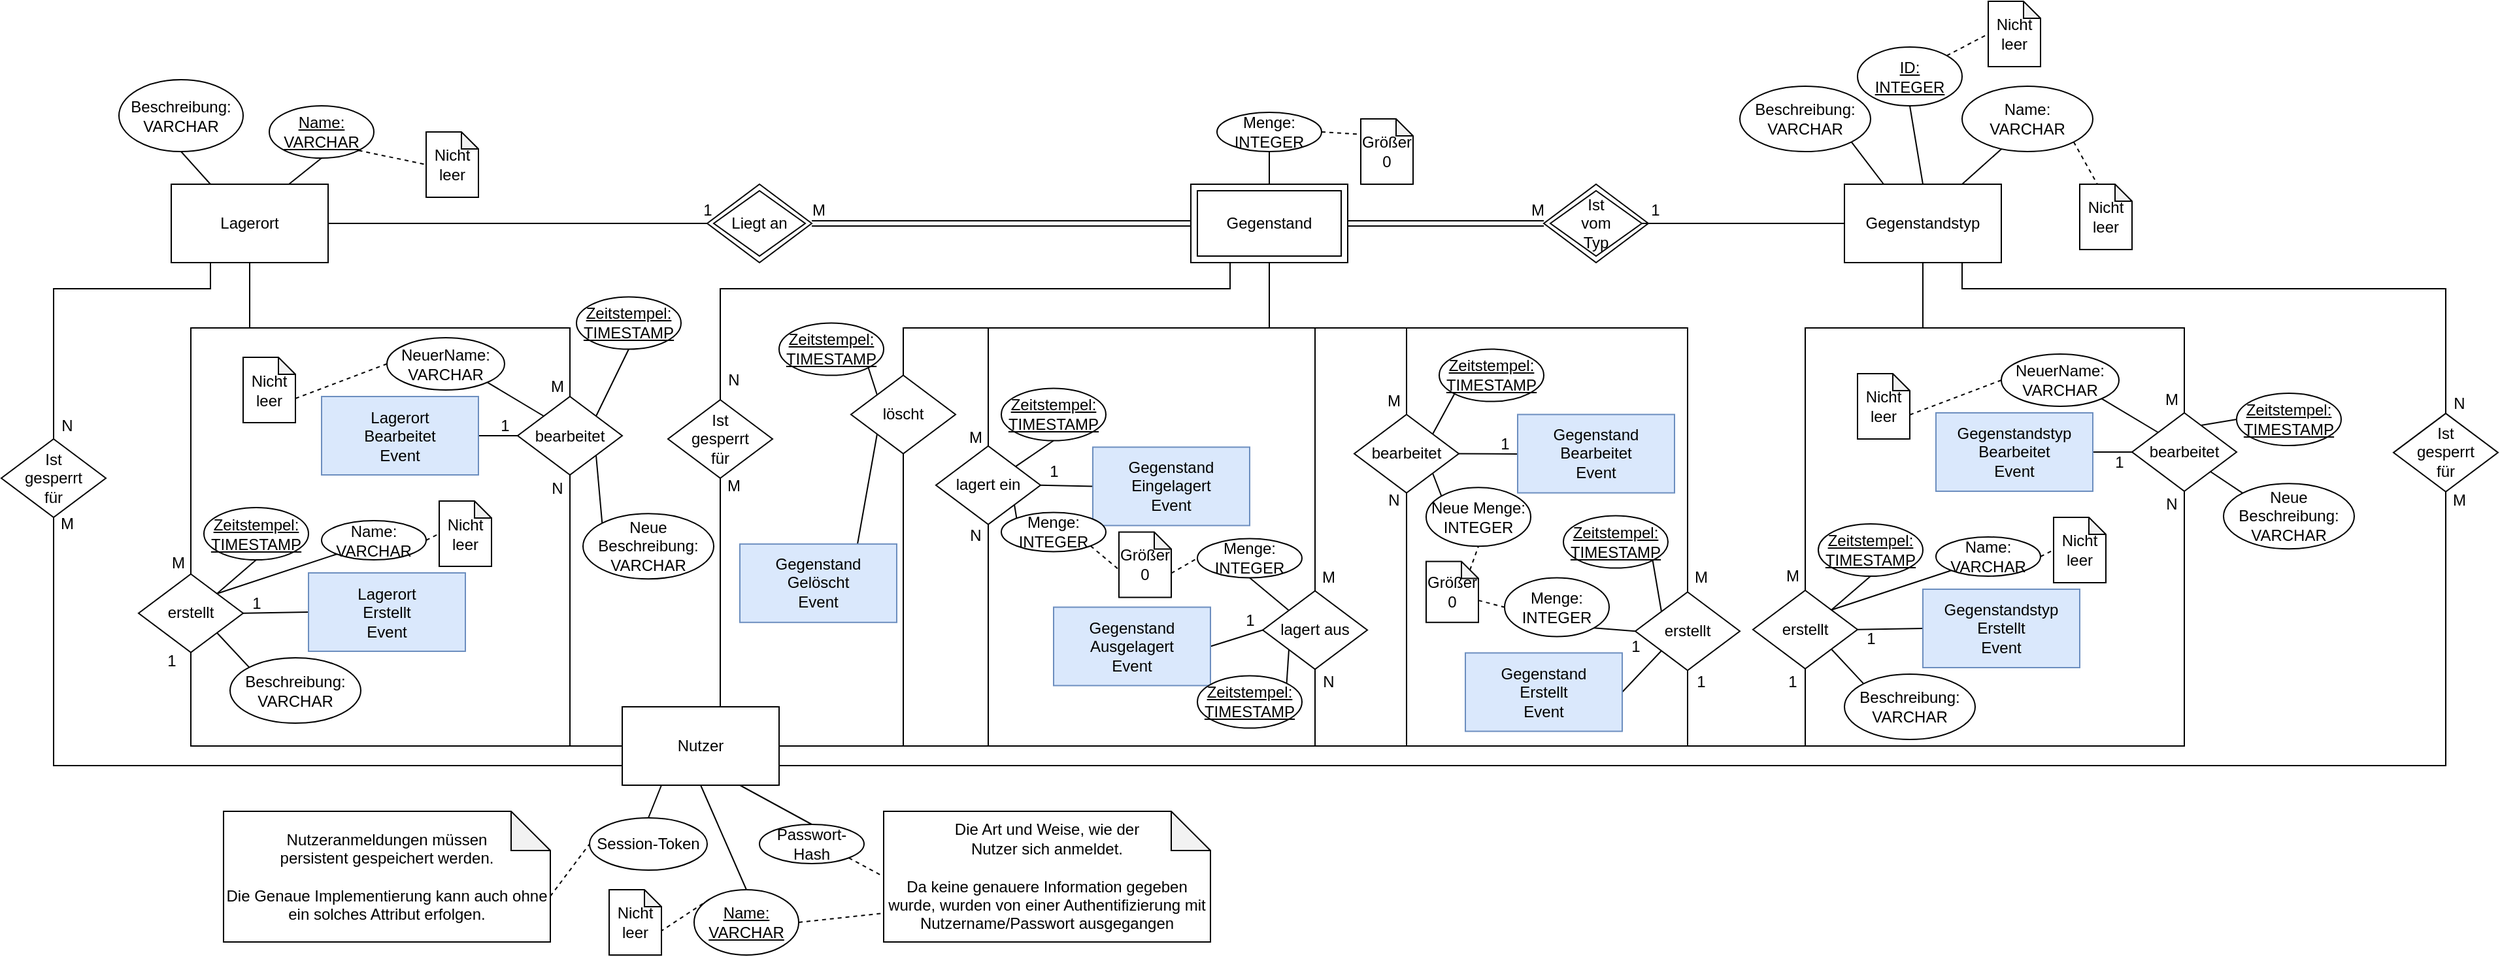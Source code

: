 <mxfile version="13.2.3" type="device"><diagram id="OH7q1LTvzeFVbAROScOt" name="Page-1"><mxGraphModel dx="2414" dy="1876" grid="1" gridSize="10" guides="1" tooltips="1" connect="1" arrows="1" fold="1" page="1" pageScale="1" pageWidth="850" pageHeight="1100" math="0" shadow="0"><root><mxCell id="0"/><mxCell id="1" parent="0"/><mxCell id="dZ3FTlVb-B5dEEWB9gtg-230" style="edgeStyle=orthogonalEdgeStyle;rounded=0;orthogonalLoop=1;jettySize=auto;html=1;exitX=0.958;exitY=0.167;exitDx=0;exitDy=0;entryX=0.5;entryY=1;entryDx=0;entryDy=0;endArrow=none;endFill=0;exitPerimeter=0;" edge="1" parent="1" source="dZ3FTlVb-B5dEEWB9gtg-1" target="dZ3FTlVb-B5dEEWB9gtg-14"><mxGeometry relative="1" as="geometry"><Array as="points"><mxPoint x="540" y="50"/><mxPoint x="540" y="-128"/></Array></mxGeometry></mxCell><mxCell id="dZ3FTlVb-B5dEEWB9gtg-231" style="edgeStyle=orthogonalEdgeStyle;rounded=0;orthogonalLoop=1;jettySize=auto;html=1;exitX=1;exitY=0.5;exitDx=0;exitDy=0;entryX=0.5;entryY=1;entryDx=0;entryDy=0;endArrow=none;endFill=0;" edge="1" parent="1" source="dZ3FTlVb-B5dEEWB9gtg-1" target="dZ3FTlVb-B5dEEWB9gtg-29"><mxGeometry relative="1" as="geometry"/></mxCell><mxCell id="dZ3FTlVb-B5dEEWB9gtg-232" style="edgeStyle=orthogonalEdgeStyle;rounded=0;orthogonalLoop=1;jettySize=auto;html=1;exitX=1;exitY=0.5;exitDx=0;exitDy=0;entryX=0.5;entryY=1;entryDx=0;entryDy=0;endArrow=none;endFill=0;" edge="1" parent="1" source="dZ3FTlVb-B5dEEWB9gtg-1" target="dZ3FTlVb-B5dEEWB9gtg-35"><mxGeometry relative="1" as="geometry"/></mxCell><mxCell id="dZ3FTlVb-B5dEEWB9gtg-233" style="edgeStyle=orthogonalEdgeStyle;rounded=0;orthogonalLoop=1;jettySize=auto;html=1;exitX=1;exitY=0.5;exitDx=0;exitDy=0;entryX=0.5;entryY=1;entryDx=0;entryDy=0;endArrow=none;endFill=0;" edge="1" parent="1" source="dZ3FTlVb-B5dEEWB9gtg-1" target="dZ3FTlVb-B5dEEWB9gtg-41"><mxGeometry relative="1" as="geometry"/></mxCell><mxCell id="dZ3FTlVb-B5dEEWB9gtg-234" style="edgeStyle=orthogonalEdgeStyle;rounded=0;orthogonalLoop=1;jettySize=auto;html=1;exitX=1;exitY=0.5;exitDx=0;exitDy=0;entryX=0.5;entryY=1;entryDx=0;entryDy=0;endArrow=none;endFill=0;" edge="1" parent="1" source="dZ3FTlVb-B5dEEWB9gtg-1" target="dZ3FTlVb-B5dEEWB9gtg-47"><mxGeometry relative="1" as="geometry"/></mxCell><mxCell id="dZ3FTlVb-B5dEEWB9gtg-243" style="edgeStyle=orthogonalEdgeStyle;rounded=0;orthogonalLoop=1;jettySize=auto;html=1;exitX=1;exitY=0.5;exitDx=0;exitDy=0;entryX=0.5;entryY=1;entryDx=0;entryDy=0;endArrow=none;endFill=0;" edge="1" parent="1" source="dZ3FTlVb-B5dEEWB9gtg-1" target="dZ3FTlVb-B5dEEWB9gtg-188"><mxGeometry relative="1" as="geometry"/></mxCell><mxCell id="dZ3FTlVb-B5dEEWB9gtg-246" style="edgeStyle=orthogonalEdgeStyle;rounded=0;orthogonalLoop=1;jettySize=auto;html=1;exitX=1;exitY=0.5;exitDx=0;exitDy=0;endArrow=none;endFill=0;" edge="1" parent="1" source="dZ3FTlVb-B5dEEWB9gtg-1" target="dZ3FTlVb-B5dEEWB9gtg-191"><mxGeometry relative="1" as="geometry"/></mxCell><mxCell id="dZ3FTlVb-B5dEEWB9gtg-289" style="edgeStyle=elbowEdgeStyle;rounded=0;orthogonalLoop=1;jettySize=auto;elbow=vertical;html=1;exitX=0;exitY=0.5;exitDx=0;exitDy=0;endArrow=none;endFill=0;entryX=0.5;entryY=1;entryDx=0;entryDy=0;" edge="1" parent="1" source="dZ3FTlVb-B5dEEWB9gtg-1" target="dZ3FTlVb-B5dEEWB9gtg-270"><mxGeometry relative="1" as="geometry"><mxPoint x="140" y="-10" as="targetPoint"/><Array as="points"><mxPoint x="270" y="70"/></Array></mxGeometry></mxCell><mxCell id="dZ3FTlVb-B5dEEWB9gtg-296" style="edgeStyle=elbowEdgeStyle;rounded=0;orthogonalLoop=1;jettySize=auto;elbow=vertical;html=1;exitX=0;exitY=0.75;exitDx=0;exitDy=0;entryX=0.5;entryY=1;entryDx=0;entryDy=0;endArrow=none;endFill=0;" edge="1" parent="1" source="dZ3FTlVb-B5dEEWB9gtg-1" target="dZ3FTlVb-B5dEEWB9gtg-293"><mxGeometry relative="1" as="geometry"><Array as="points"><mxPoint x="240" y="85"/></Array></mxGeometry></mxCell><mxCell id="dZ3FTlVb-B5dEEWB9gtg-303" style="edgeStyle=none;rounded=0;orthogonalLoop=1;jettySize=auto;html=1;exitX=0.25;exitY=1;exitDx=0;exitDy=0;entryX=0.5;entryY=0;entryDx=0;entryDy=0;endArrow=none;endFill=0;" edge="1" parent="1" source="dZ3FTlVb-B5dEEWB9gtg-1" target="dZ3FTlVb-B5dEEWB9gtg-6"><mxGeometry relative="1" as="geometry"/></mxCell><mxCell id="dZ3FTlVb-B5dEEWB9gtg-305" style="edgeStyle=none;rounded=0;orthogonalLoop=1;jettySize=auto;html=1;exitX=0.75;exitY=1;exitDx=0;exitDy=0;entryX=0.5;entryY=0;entryDx=0;entryDy=0;endArrow=none;endFill=0;" edge="1" parent="1" source="dZ3FTlVb-B5dEEWB9gtg-1" target="dZ3FTlVb-B5dEEWB9gtg-90"><mxGeometry relative="1" as="geometry"/></mxCell><mxCell id="dZ3FTlVb-B5dEEWB9gtg-380" style="edgeStyle=orthogonalEdgeStyle;rounded=0;orthogonalLoop=1;jettySize=auto;html=1;exitX=1;exitY=0.5;exitDx=0;exitDy=0;entryX=0.5;entryY=1;entryDx=0;entryDy=0;endArrow=none;endFill=0;elbow=vertical;startArrow=none;startFill=0;" edge="1" parent="1" source="dZ3FTlVb-B5dEEWB9gtg-1" target="dZ3FTlVb-B5dEEWB9gtg-379"><mxGeometry relative="1" as="geometry"/></mxCell><mxCell id="dZ3FTlVb-B5dEEWB9gtg-1" value="Nutzer" style="rounded=0;whiteSpace=wrap;html=1;" vertex="1" parent="1"><mxGeometry x="465" y="40" width="120" height="60" as="geometry"/></mxCell><mxCell id="dZ3FTlVb-B5dEEWB9gtg-12" style="rounded=0;orthogonalLoop=1;jettySize=auto;html=1;exitX=0;exitY=0;exitDx=250;exitDy=65;exitPerimeter=0;entryX=0;entryY=0.5;entryDx=0;entryDy=0;dashed=1;endArrow=none;endFill=0;" edge="1" parent="1" source="dZ3FTlVb-B5dEEWB9gtg-4" target="dZ3FTlVb-B5dEEWB9gtg-6"><mxGeometry relative="1" as="geometry"/></mxCell><mxCell id="dZ3FTlVb-B5dEEWB9gtg-4" value="Nutzeranmeldungen müssen &lt;br&gt;persistent gespeichert werden.&lt;br&gt;&lt;br&gt;Die Genaue Implementierung kann auch ohne ein solches Attribut erfolgen." style="shape=note;whiteSpace=wrap;html=1;backgroundOutline=1;darkOpacity=0.05;" vertex="1" parent="1"><mxGeometry x="160" y="120" width="250" height="100" as="geometry"/></mxCell><mxCell id="dZ3FTlVb-B5dEEWB9gtg-5" value="Die Art und Weise, wie der &lt;br&gt;Nutzer sich anmeldet.&lt;br&gt;&lt;br&gt;Da keine genauere Information gegeben wurde, wurden von einer Authentifizierung mit Nutzername/Passwort ausgegangen" style="shape=note;whiteSpace=wrap;html=1;backgroundOutline=1;darkOpacity=0.05;" vertex="1" parent="1"><mxGeometry x="665" y="120" width="250" height="100" as="geometry"/></mxCell><mxCell id="dZ3FTlVb-B5dEEWB9gtg-6" value="Session-Token" style="ellipse;whiteSpace=wrap;html=1;" vertex="1" parent="1"><mxGeometry x="440" y="125" width="90" height="40" as="geometry"/></mxCell><mxCell id="dZ3FTlVb-B5dEEWB9gtg-220" style="edgeStyle=elbowEdgeStyle;rounded=0;orthogonalLoop=1;jettySize=auto;html=1;exitX=0.5;exitY=0;exitDx=0;exitDy=0;entryX=0.25;entryY=1;entryDx=0;entryDy=0;endArrow=none;endFill=0;elbow=vertical;" edge="1" parent="1" source="dZ3FTlVb-B5dEEWB9gtg-14" target="dZ3FTlVb-B5dEEWB9gtg-15"><mxGeometry relative="1" as="geometry"><Array as="points"><mxPoint x="770" y="-280"/></Array></mxGeometry></mxCell><mxCell id="dZ3FTlVb-B5dEEWB9gtg-14" value="Ist&lt;br&gt;gesperrt&lt;br&gt;für" style="rhombus;whiteSpace=wrap;html=1;" vertex="1" parent="1"><mxGeometry x="500.0" y="-195.0" width="80" height="60" as="geometry"/></mxCell><mxCell id="dZ3FTlVb-B5dEEWB9gtg-17" value="" style="group" vertex="1" connectable="0" parent="1"><mxGeometry x="900" y="-360" width="120" height="60" as="geometry"/></mxCell><mxCell id="dZ3FTlVb-B5dEEWB9gtg-15" value="" style="rounded=0;whiteSpace=wrap;html=1;" vertex="1" parent="dZ3FTlVb-B5dEEWB9gtg-17"><mxGeometry width="120" height="60" as="geometry"/></mxCell><mxCell id="dZ3FTlVb-B5dEEWB9gtg-16" value="Gegenstand" style="rounded=0;whiteSpace=wrap;html=1;" vertex="1" parent="dZ3FTlVb-B5dEEWB9gtg-17"><mxGeometry x="5" y="5" width="110" height="50" as="geometry"/></mxCell><mxCell id="dZ3FTlVb-B5dEEWB9gtg-79" style="edgeStyle=none;rounded=0;orthogonalLoop=1;jettySize=auto;html=1;exitX=1;exitY=1;exitDx=0;exitDy=0;entryX=0;entryY=0;entryDx=0;entryDy=0;endArrow=none;endFill=0;" edge="1" parent="1" source="dZ3FTlVb-B5dEEWB9gtg-29" target="dZ3FTlVb-B5dEEWB9gtg-78"><mxGeometry relative="1" as="geometry"/></mxCell><mxCell id="dZ3FTlVb-B5dEEWB9gtg-216" style="edgeStyle=none;rounded=0;orthogonalLoop=1;jettySize=auto;html=1;exitX=1;exitY=0.5;exitDx=0;exitDy=0;entryX=0;entryY=0.5;entryDx=0;entryDy=0;endArrow=none;endFill=0;" edge="1" parent="1" source="dZ3FTlVb-B5dEEWB9gtg-29" target="dZ3FTlVb-B5dEEWB9gtg-32"><mxGeometry relative="1" as="geometry"/></mxCell><mxCell id="dZ3FTlVb-B5dEEWB9gtg-221" style="edgeStyle=elbowEdgeStyle;rounded=0;orthogonalLoop=1;jettySize=auto;elbow=vertical;html=1;exitX=0.5;exitY=0;exitDx=0;exitDy=0;entryX=0.5;entryY=1;entryDx=0;entryDy=0;endArrow=none;endFill=0;" edge="1" parent="1" source="dZ3FTlVb-B5dEEWB9gtg-29" target="dZ3FTlVb-B5dEEWB9gtg-15"><mxGeometry relative="1" as="geometry"><Array as="points"><mxPoint x="850" y="-250"/></Array></mxGeometry></mxCell><mxCell id="dZ3FTlVb-B5dEEWB9gtg-29" value="lagert ein" style="rhombus;whiteSpace=wrap;html=1;" vertex="1" parent="1"><mxGeometry x="705.0" y="-159.61" width="80" height="60" as="geometry"/></mxCell><mxCell id="dZ3FTlVb-B5dEEWB9gtg-32" value="Gegenstand&lt;br&gt;Eingelagert&lt;br&gt;Event" style="rounded=0;whiteSpace=wrap;html=1;fillColor=#dae8fc;strokeColor=#6c8ebf;" vertex="1" parent="1"><mxGeometry x="825" y="-158.75" width="120" height="60" as="geometry"/></mxCell><mxCell id="dZ3FTlVb-B5dEEWB9gtg-33" value="1" style="text;html=1;align=center;verticalAlign=middle;resizable=0;points=[];autosize=1;" vertex="1" parent="1"><mxGeometry x="785" y="-149.61" width="20" height="20" as="geometry"/></mxCell><mxCell id="dZ3FTlVb-B5dEEWB9gtg-222" style="rounded=0;orthogonalLoop=1;jettySize=auto;elbow=vertical;html=1;exitX=0;exitY=0.5;exitDx=0;exitDy=0;entryX=1;entryY=0.5;entryDx=0;entryDy=0;endArrow=none;endFill=0;" edge="1" parent="1" source="dZ3FTlVb-B5dEEWB9gtg-35" target="dZ3FTlVb-B5dEEWB9gtg-38"><mxGeometry relative="1" as="geometry"/></mxCell><mxCell id="dZ3FTlVb-B5dEEWB9gtg-224" style="edgeStyle=elbowEdgeStyle;rounded=0;orthogonalLoop=1;jettySize=auto;html=1;exitX=0.5;exitY=0;exitDx=0;exitDy=0;entryX=0.5;entryY=1;entryDx=0;entryDy=0;endArrow=none;endFill=0;elbow=vertical;" edge="1" parent="1" source="dZ3FTlVb-B5dEEWB9gtg-35" target="dZ3FTlVb-B5dEEWB9gtg-15"><mxGeometry relative="1" as="geometry"><Array as="points"><mxPoint x="970" y="-250"/></Array></mxGeometry></mxCell><mxCell id="dZ3FTlVb-B5dEEWB9gtg-35" value="lagert aus" style="rhombus;whiteSpace=wrap;html=1;" vertex="1" parent="1"><mxGeometry x="955.0" y="-48.75" width="80" height="60" as="geometry"/></mxCell><mxCell id="dZ3FTlVb-B5dEEWB9gtg-38" value="Gegenstand&lt;br&gt;Ausgelagert&lt;br&gt;Event" style="rounded=0;whiteSpace=wrap;html=1;fillColor=#dae8fc;strokeColor=#6c8ebf;" vertex="1" parent="1"><mxGeometry x="795" y="-36.25" width="120" height="60" as="geometry"/></mxCell><mxCell id="dZ3FTlVb-B5dEEWB9gtg-73" style="edgeStyle=none;rounded=0;orthogonalLoop=1;jettySize=auto;html=1;exitX=1;exitY=1;exitDx=0;exitDy=0;entryX=0;entryY=0;entryDx=0;entryDy=0;endArrow=none;endFill=0;" edge="1" parent="1" source="dZ3FTlVb-B5dEEWB9gtg-41" target="dZ3FTlVb-B5dEEWB9gtg-112"><mxGeometry relative="1" as="geometry"><mxPoint x="1271.716" y="-48.497" as="targetPoint"/></mxGeometry></mxCell><mxCell id="dZ3FTlVb-B5dEEWB9gtg-225" style="edgeStyle=elbowEdgeStyle;rounded=0;orthogonalLoop=1;jettySize=auto;elbow=vertical;html=1;exitX=1;exitY=0.5;exitDx=0;exitDy=0;entryX=0;entryY=0.5;entryDx=0;entryDy=0;endArrow=none;endFill=0;" edge="1" parent="1" source="dZ3FTlVb-B5dEEWB9gtg-41" target="dZ3FTlVb-B5dEEWB9gtg-44"><mxGeometry relative="1" as="geometry"/></mxCell><mxCell id="dZ3FTlVb-B5dEEWB9gtg-226" style="edgeStyle=elbowEdgeStyle;rounded=0;orthogonalLoop=1;jettySize=auto;elbow=vertical;html=1;exitX=0.5;exitY=0;exitDx=0;exitDy=0;entryX=0.5;entryY=1;entryDx=0;entryDy=0;endArrow=none;endFill=0;" edge="1" parent="1" source="dZ3FTlVb-B5dEEWB9gtg-41" target="dZ3FTlVb-B5dEEWB9gtg-15"><mxGeometry relative="1" as="geometry"><Array as="points"><mxPoint x="1010" y="-250"/></Array></mxGeometry></mxCell><mxCell id="dZ3FTlVb-B5dEEWB9gtg-41" value="bearbeitet" style="rhombus;whiteSpace=wrap;html=1;" vertex="1" parent="1"><mxGeometry x="1025" y="-183.75" width="80" height="60" as="geometry"/></mxCell><mxCell id="dZ3FTlVb-B5dEEWB9gtg-44" value="Gegenstand&lt;br&gt;Bearbeitet&lt;br&gt;Event" style="rounded=0;whiteSpace=wrap;html=1;fillColor=#dae8fc;strokeColor=#6c8ebf;" vertex="1" parent="1"><mxGeometry x="1150" y="-183.75" width="120" height="60" as="geometry"/></mxCell><mxCell id="dZ3FTlVb-B5dEEWB9gtg-229" style="edgeStyle=elbowEdgeStyle;rounded=0;orthogonalLoop=1;jettySize=auto;html=1;exitX=0.5;exitY=0;exitDx=0;exitDy=0;entryX=0.5;entryY=1;entryDx=0;entryDy=0;endArrow=none;endFill=0;elbow=vertical;" edge="1" parent="1" source="dZ3FTlVb-B5dEEWB9gtg-47" target="dZ3FTlVb-B5dEEWB9gtg-15"><mxGeometry relative="1" as="geometry"><Array as="points"><mxPoint x="1120" y="-250"/></Array></mxGeometry></mxCell><mxCell id="dZ3FTlVb-B5dEEWB9gtg-47" value="erstellt" style="rhombus;whiteSpace=wrap;html=1;" vertex="1" parent="1"><mxGeometry x="1240" y="-47.89" width="80" height="60" as="geometry"/></mxCell><mxCell id="dZ3FTlVb-B5dEEWB9gtg-238" style="edgeStyle=none;rounded=0;orthogonalLoop=1;jettySize=auto;html=1;exitX=1;exitY=0.5;exitDx=0;exitDy=0;entryX=0;entryY=1;entryDx=0;entryDy=0;endArrow=none;endFill=0;" edge="1" parent="1" source="dZ3FTlVb-B5dEEWB9gtg-50" target="dZ3FTlVb-B5dEEWB9gtg-47"><mxGeometry relative="1" as="geometry"/></mxCell><mxCell id="dZ3FTlVb-B5dEEWB9gtg-50" value="Gegenstand&lt;br&gt;Erstellt&lt;br&gt;Event" style="rounded=0;whiteSpace=wrap;html=1;fillColor=#dae8fc;strokeColor=#6c8ebf;" vertex="1" parent="1"><mxGeometry x="1110" y="-1.25" width="120" height="60" as="geometry"/></mxCell><mxCell id="dZ3FTlVb-B5dEEWB9gtg-377" style="edgeStyle=none;rounded=0;orthogonalLoop=1;jettySize=auto;html=1;exitX=1;exitY=1;exitDx=0;exitDy=0;entryX=0.042;entryY=0.604;entryDx=0;entryDy=0;entryPerimeter=0;endArrow=none;endFill=0;dashed=1;" edge="1" parent="1" source="dZ3FTlVb-B5dEEWB9gtg-78" target="dZ3FTlVb-B5dEEWB9gtg-376"><mxGeometry relative="1" as="geometry"/></mxCell><mxCell id="dZ3FTlVb-B5dEEWB9gtg-78" value="Menge:&lt;br&gt;INTEGER" style="ellipse;whiteSpace=wrap;html=1;" vertex="1" parent="1"><mxGeometry x="755.0" y="-108.75" width="80" height="30" as="geometry"/></mxCell><mxCell id="dZ3FTlVb-B5dEEWB9gtg-304" style="edgeStyle=none;rounded=0;orthogonalLoop=1;jettySize=auto;html=1;exitX=0.5;exitY=0;exitDx=0;exitDy=0;entryX=0.5;entryY=1;entryDx=0;entryDy=0;endArrow=none;endFill=0;" edge="1" parent="1" source="dZ3FTlVb-B5dEEWB9gtg-88" target="dZ3FTlVb-B5dEEWB9gtg-1"><mxGeometry relative="1" as="geometry"/></mxCell><mxCell id="dZ3FTlVb-B5dEEWB9gtg-368" style="edgeStyle=none;rounded=0;orthogonalLoop=1;jettySize=auto;html=1;exitX=1;exitY=0.5;exitDx=0;exitDy=0;entryX=-0.001;entryY=0.78;entryDx=0;entryDy=0;entryPerimeter=0;dashed=1;endArrow=none;endFill=0;" edge="1" parent="1" source="dZ3FTlVb-B5dEEWB9gtg-88" target="dZ3FTlVb-B5dEEWB9gtg-5"><mxGeometry relative="1" as="geometry"/></mxCell><mxCell id="dZ3FTlVb-B5dEEWB9gtg-88" value="&lt;u&gt;Name:&lt;br&gt;VARCHAR&lt;br&gt;&lt;/u&gt;" style="ellipse;whiteSpace=wrap;html=1;" vertex="1" parent="1"><mxGeometry x="520" y="180" width="80" height="50" as="geometry"/></mxCell><mxCell id="dZ3FTlVb-B5dEEWB9gtg-306" style="edgeStyle=none;rounded=0;orthogonalLoop=1;jettySize=auto;html=1;exitX=1;exitY=1;exitDx=0;exitDy=0;entryX=0;entryY=0.5;entryDx=0;entryDy=0;entryPerimeter=0;endArrow=none;endFill=0;dashed=1;" edge="1" parent="1" source="dZ3FTlVb-B5dEEWB9gtg-90" target="dZ3FTlVb-B5dEEWB9gtg-5"><mxGeometry relative="1" as="geometry"/></mxCell><mxCell id="dZ3FTlVb-B5dEEWB9gtg-90" value="Passwort-Hash" style="ellipse;whiteSpace=wrap;html=1;" vertex="1" parent="1"><mxGeometry x="570.0" y="130" width="80" height="30" as="geometry"/></mxCell><mxCell id="dZ3FTlVb-B5dEEWB9gtg-263" style="edgeStyle=none;rounded=0;orthogonalLoop=1;jettySize=auto;html=1;exitX=1;exitY=0.5;exitDx=0;exitDy=0;entryX=0;entryY=0.5;entryDx=0;entryDy=0;endArrow=none;endFill=0;" edge="1" parent="1" source="dZ3FTlVb-B5dEEWB9gtg-93" target="dZ3FTlVb-B5dEEWB9gtg-253"><mxGeometry relative="1" as="geometry"/></mxCell><mxCell id="dZ3FTlVb-B5dEEWB9gtg-291" style="edgeStyle=elbowEdgeStyle;rounded=0;orthogonalLoop=1;jettySize=auto;elbow=vertical;html=1;exitX=0.5;exitY=1;exitDx=0;exitDy=0;entryX=0.5;entryY=0;entryDx=0;entryDy=0;endArrow=none;endFill=0;" edge="1" parent="1" source="dZ3FTlVb-B5dEEWB9gtg-93" target="dZ3FTlVb-B5dEEWB9gtg-273"><mxGeometry relative="1" as="geometry"><Array as="points"><mxPoint x="270" y="-250"/><mxPoint x="310" y="-280"/></Array></mxGeometry></mxCell><mxCell id="dZ3FTlVb-B5dEEWB9gtg-294" style="edgeStyle=elbowEdgeStyle;rounded=0;orthogonalLoop=1;jettySize=auto;elbow=vertical;html=1;exitX=0.25;exitY=1;exitDx=0;exitDy=0;entryX=0.5;entryY=0;entryDx=0;entryDy=0;endArrow=none;endFill=0;" edge="1" parent="1" source="dZ3FTlVb-B5dEEWB9gtg-93" target="dZ3FTlVb-B5dEEWB9gtg-293"><mxGeometry relative="1" as="geometry"><Array as="points"><mxPoint x="90" y="-280"/></Array></mxGeometry></mxCell><mxCell id="dZ3FTlVb-B5dEEWB9gtg-297" style="rounded=0;orthogonalLoop=1;jettySize=auto;elbow=vertical;html=1;exitX=0.75;exitY=0;exitDx=0;exitDy=0;entryX=0.5;entryY=1;entryDx=0;entryDy=0;endArrow=none;endFill=0;" edge="1" parent="1" source="dZ3FTlVb-B5dEEWB9gtg-93" target="dZ3FTlVb-B5dEEWB9gtg-131"><mxGeometry relative="1" as="geometry"/></mxCell><mxCell id="dZ3FTlVb-B5dEEWB9gtg-93" value="Lagerort" style="rounded=0;whiteSpace=wrap;html=1;" vertex="1" parent="1"><mxGeometry x="120" y="-360" width="120" height="60" as="geometry"/></mxCell><mxCell id="dZ3FTlVb-B5dEEWB9gtg-217" style="edgeStyle=none;rounded=0;orthogonalLoop=1;jettySize=auto;html=1;exitX=0.5;exitY=1;exitDx=0;exitDy=0;endArrow=none;endFill=0;" edge="1" parent="1" source="dZ3FTlVb-B5dEEWB9gtg-110" target="dZ3FTlVb-B5dEEWB9gtg-29"><mxGeometry relative="1" as="geometry"/></mxCell><mxCell id="dZ3FTlVb-B5dEEWB9gtg-110" value="Zeitstempel: TIMESTAMP" style="ellipse;whiteSpace=wrap;html=1;fontStyle=4" vertex="1" parent="1"><mxGeometry x="755.0" y="-203.75" width="80" height="40" as="geometry"/></mxCell><mxCell id="dZ3FTlVb-B5dEEWB9gtg-237" style="rounded=0;orthogonalLoop=1;jettySize=auto;html=1;exitX=0.5;exitY=1;exitDx=0;exitDy=0;endArrow=none;endFill=0;entryX=0;entryY=0;entryDx=0;entryDy=0;" edge="1" parent="1" source="dZ3FTlVb-B5dEEWB9gtg-111" target="dZ3FTlVb-B5dEEWB9gtg-35"><mxGeometry relative="1" as="geometry"/></mxCell><mxCell id="dZ3FTlVb-B5dEEWB9gtg-111" value="Menge:&lt;br&gt;INTEGER" style="ellipse;whiteSpace=wrap;html=1;" vertex="1" parent="1"><mxGeometry x="904.996" y="-88.747" width="80" height="30" as="geometry"/></mxCell><mxCell id="dZ3FTlVb-B5dEEWB9gtg-112" value="Neue Menge:&lt;br&gt;INTEGER" style="ellipse;whiteSpace=wrap;html=1;" vertex="1" parent="1"><mxGeometry x="1080" y="-127.89" width="80" height="45" as="geometry"/></mxCell><mxCell id="dZ3FTlVb-B5dEEWB9gtg-239" style="edgeStyle=none;rounded=0;orthogonalLoop=1;jettySize=auto;html=1;exitX=1;exitY=1;exitDx=0;exitDy=0;entryX=0;entryY=0;entryDx=0;entryDy=0;endArrow=none;endFill=0;" edge="1" parent="1" source="dZ3FTlVb-B5dEEWB9gtg-113" target="dZ3FTlVb-B5dEEWB9gtg-47"><mxGeometry relative="1" as="geometry"/></mxCell><mxCell id="dZ3FTlVb-B5dEEWB9gtg-113" value="Zeitstempel: TIMESTAMP" style="ellipse;whiteSpace=wrap;html=1;fontStyle=4" vertex="1" parent="1"><mxGeometry x="1185.0" y="-106.25" width="80" height="40" as="geometry"/></mxCell><mxCell id="dZ3FTlVb-B5dEEWB9gtg-116" style="edgeStyle=none;rounded=0;orthogonalLoop=1;jettySize=auto;html=1;exitX=0;exitY=1;exitDx=0;exitDy=0;entryX=1;entryY=0;entryDx=0;entryDy=0;endArrow=none;endFill=0;" edge="1" parent="1" source="dZ3FTlVb-B5dEEWB9gtg-114" target="dZ3FTlVb-B5dEEWB9gtg-41"><mxGeometry relative="1" as="geometry"/></mxCell><mxCell id="dZ3FTlVb-B5dEEWB9gtg-114" value="Zeitstempel: TIMESTAMP" style="ellipse;whiteSpace=wrap;html=1;fontStyle=4" vertex="1" parent="1"><mxGeometry x="1090.0" y="-233.75" width="80" height="40" as="geometry"/></mxCell><mxCell id="dZ3FTlVb-B5dEEWB9gtg-223" style="rounded=0;orthogonalLoop=1;jettySize=auto;elbow=vertical;html=1;exitX=1;exitY=0;exitDx=0;exitDy=0;entryX=0;entryY=1;entryDx=0;entryDy=0;endArrow=none;endFill=0;" edge="1" parent="1" source="dZ3FTlVb-B5dEEWB9gtg-115" target="dZ3FTlVb-B5dEEWB9gtg-35"><mxGeometry relative="1" as="geometry"/></mxCell><mxCell id="dZ3FTlVb-B5dEEWB9gtg-115" value="Zeitstempel: TIMESTAMP" style="ellipse;whiteSpace=wrap;html=1;fontStyle=4" vertex="1" parent="1"><mxGeometry x="905.0" y="16.25" width="80" height="40" as="geometry"/></mxCell><mxCell id="dZ3FTlVb-B5dEEWB9gtg-342" style="edgeStyle=none;rounded=0;orthogonalLoop=1;jettySize=auto;html=1;exitX=1;exitY=1;exitDx=0;exitDy=0;entryX=0;entryY=0.5;entryDx=0;entryDy=0;entryPerimeter=0;dashed=1;endArrow=none;endFill=0;" edge="1" parent="1" source="dZ3FTlVb-B5dEEWB9gtg-131" target="dZ3FTlVb-B5dEEWB9gtg-135"><mxGeometry relative="1" as="geometry"/></mxCell><mxCell id="dZ3FTlVb-B5dEEWB9gtg-131" value="Name:&lt;br&gt;VARCHAR" style="ellipse;whiteSpace=wrap;html=1;fontStyle=4" vertex="1" parent="1"><mxGeometry x="195" y="-420" width="80" height="40" as="geometry"/></mxCell><mxCell id="dZ3FTlVb-B5dEEWB9gtg-298" style="edgeStyle=none;rounded=0;orthogonalLoop=1;jettySize=auto;html=1;exitX=0.5;exitY=1;exitDx=0;exitDy=0;entryX=0.25;entryY=0;entryDx=0;entryDy=0;endArrow=none;endFill=0;" edge="1" parent="1" source="dZ3FTlVb-B5dEEWB9gtg-133" target="dZ3FTlVb-B5dEEWB9gtg-93"><mxGeometry relative="1" as="geometry"/></mxCell><mxCell id="dZ3FTlVb-B5dEEWB9gtg-133" value="Beschreibung:&lt;br&gt;VARCHAR" style="ellipse;whiteSpace=wrap;html=1;" vertex="1" parent="1"><mxGeometry x="80" y="-440" width="95" height="55" as="geometry"/></mxCell><mxCell id="dZ3FTlVb-B5dEEWB9gtg-135" value="Nicht &lt;br&gt;leer" style="shape=note;whiteSpace=wrap;html=1;backgroundOutline=1;darkOpacity=0.05;size=13;" vertex="1" parent="1"><mxGeometry x="315" y="-400" width="40" height="50" as="geometry"/></mxCell><mxCell id="dZ3FTlVb-B5dEEWB9gtg-367" style="edgeStyle=none;rounded=0;orthogonalLoop=1;jettySize=auto;html=1;exitX=0;exitY=0;exitDx=0;exitDy=0;entryX=0;entryY=0;entryDx=40;entryDy=31.5;dashed=1;endArrow=none;endFill=0;entryPerimeter=0;" edge="1" parent="1" source="dZ3FTlVb-B5dEEWB9gtg-88" target="dZ3FTlVb-B5dEEWB9gtg-142"><mxGeometry relative="1" as="geometry"/></mxCell><mxCell id="dZ3FTlVb-B5dEEWB9gtg-142" value="Nicht &lt;br&gt;leer" style="shape=note;whiteSpace=wrap;html=1;backgroundOutline=1;darkOpacity=0.05;size=13;" vertex="1" parent="1"><mxGeometry x="455" y="180.0" width="40" height="50" as="geometry"/></mxCell><mxCell id="dZ3FTlVb-B5dEEWB9gtg-250" style="edgeStyle=orthogonalEdgeStyle;rounded=0;orthogonalLoop=1;jettySize=auto;html=1;exitX=0.75;exitY=1;exitDx=0;exitDy=0;entryX=0.5;entryY=0;entryDx=0;entryDy=0;endArrow=none;endFill=0;" edge="1" parent="1" source="dZ3FTlVb-B5dEEWB9gtg-144" target="dZ3FTlVb-B5dEEWB9gtg-212"><mxGeometry relative="1" as="geometry"><Array as="points"><mxPoint x="1490" y="-280"/><mxPoint x="1860" y="-280"/></Array></mxGeometry></mxCell><mxCell id="dZ3FTlVb-B5dEEWB9gtg-357" style="edgeStyle=none;rounded=0;orthogonalLoop=1;jettySize=auto;html=1;exitX=0.75;exitY=0;exitDx=0;exitDy=0;entryX=0.31;entryY=0.945;entryDx=0;entryDy=0;entryPerimeter=0;endArrow=none;endFill=0;" edge="1" parent="1" source="dZ3FTlVb-B5dEEWB9gtg-144" target="dZ3FTlVb-B5dEEWB9gtg-355"><mxGeometry relative="1" as="geometry"/></mxCell><mxCell id="dZ3FTlVb-B5dEEWB9gtg-144" value="Gegenstandstyp" style="rounded=0;whiteSpace=wrap;html=1;" vertex="1" parent="1"><mxGeometry x="1400" y="-360" width="120" height="60" as="geometry"/></mxCell><mxCell id="dZ3FTlVb-B5dEEWB9gtg-184" style="edgeStyle=none;rounded=0;orthogonalLoop=1;jettySize=auto;html=1;exitX=1;exitY=0;exitDx=0;exitDy=0;entryX=0;entryY=1;entryDx=0;entryDy=0;endArrow=none;endFill=0;" edge="1" parent="1" source="dZ3FTlVb-B5dEEWB9gtg-188" target="dZ3FTlVb-B5dEEWB9gtg-193"><mxGeometry relative="1" as="geometry"/></mxCell><mxCell id="dZ3FTlVb-B5dEEWB9gtg-186" style="edgeStyle=none;rounded=0;orthogonalLoop=1;jettySize=auto;html=1;exitX=1;exitY=0.5;exitDx=0;exitDy=0;entryX=0;entryY=0.5;entryDx=0;entryDy=0;endArrow=none;endFill=0;" edge="1" parent="1" source="dZ3FTlVb-B5dEEWB9gtg-188" target="dZ3FTlVb-B5dEEWB9gtg-201"><mxGeometry relative="1" as="geometry"/></mxCell><mxCell id="dZ3FTlVb-B5dEEWB9gtg-187" style="edgeStyle=none;rounded=0;orthogonalLoop=1;jettySize=auto;html=1;exitX=1;exitY=0;exitDx=0;exitDy=0;entryX=0.5;entryY=1;entryDx=0;entryDy=0;endArrow=none;endFill=0;" edge="1" parent="1" source="dZ3FTlVb-B5dEEWB9gtg-188" target="dZ3FTlVb-B5dEEWB9gtg-192"><mxGeometry relative="1" as="geometry"/></mxCell><mxCell id="dZ3FTlVb-B5dEEWB9gtg-242" style="edgeStyle=none;rounded=0;orthogonalLoop=1;jettySize=auto;html=1;exitX=1;exitY=1;exitDx=0;exitDy=0;entryX=0;entryY=0;entryDx=0;entryDy=0;endArrow=none;endFill=0;" edge="1" parent="1" source="dZ3FTlVb-B5dEEWB9gtg-188" target="dZ3FTlVb-B5dEEWB9gtg-194"><mxGeometry relative="1" as="geometry"/></mxCell><mxCell id="dZ3FTlVb-B5dEEWB9gtg-244" style="edgeStyle=orthogonalEdgeStyle;rounded=0;orthogonalLoop=1;jettySize=auto;html=1;exitX=0.5;exitY=0;exitDx=0;exitDy=0;entryX=0.5;entryY=1;entryDx=0;entryDy=0;endArrow=none;endFill=0;" edge="1" parent="1" source="dZ3FTlVb-B5dEEWB9gtg-188" target="dZ3FTlVb-B5dEEWB9gtg-144"><mxGeometry relative="1" as="geometry"><Array as="points"><mxPoint x="1370" y="-250"/><mxPoint x="1460" y="-250"/></Array></mxGeometry></mxCell><mxCell id="dZ3FTlVb-B5dEEWB9gtg-188" value="erstellt" style="rhombus;whiteSpace=wrap;html=1;" vertex="1" parent="1"><mxGeometry x="1330" y="-49.14" width="80" height="60" as="geometry"/></mxCell><mxCell id="dZ3FTlVb-B5dEEWB9gtg-190" style="edgeStyle=none;rounded=0;orthogonalLoop=1;jettySize=auto;html=1;exitX=0;exitY=0;exitDx=0;exitDy=0;entryX=0;entryY=0.5;entryDx=0;entryDy=0;endArrow=none;endFill=0;" edge="1" parent="1" source="dZ3FTlVb-B5dEEWB9gtg-191" target="dZ3FTlVb-B5dEEWB9gtg-195"><mxGeometry relative="1" as="geometry"/></mxCell><mxCell id="dZ3FTlVb-B5dEEWB9gtg-248" style="edgeStyle=none;rounded=0;orthogonalLoop=1;jettySize=auto;html=1;exitX=1;exitY=1;exitDx=0;exitDy=0;entryX=0;entryY=0;entryDx=0;entryDy=0;endArrow=none;endFill=0;" edge="1" parent="1" source="dZ3FTlVb-B5dEEWB9gtg-191" target="dZ3FTlVb-B5dEEWB9gtg-198"><mxGeometry relative="1" as="geometry"/></mxCell><mxCell id="dZ3FTlVb-B5dEEWB9gtg-249" style="edgeStyle=orthogonalEdgeStyle;rounded=0;orthogonalLoop=1;jettySize=auto;html=1;exitX=0.5;exitY=0;exitDx=0;exitDy=0;entryX=0.5;entryY=1;entryDx=0;entryDy=0;endArrow=none;endFill=0;" edge="1" parent="1" source="dZ3FTlVb-B5dEEWB9gtg-191" target="dZ3FTlVb-B5dEEWB9gtg-144"><mxGeometry relative="1" as="geometry"><Array as="points"><mxPoint x="1660" y="-250"/><mxPoint x="1460" y="-250"/></Array></mxGeometry></mxCell><mxCell id="dZ3FTlVb-B5dEEWB9gtg-191" value="bearbeitet" style="rhombus;whiteSpace=wrap;html=1;" vertex="1" parent="1"><mxGeometry x="1620" y="-185.0" width="80" height="60" as="geometry"/></mxCell><mxCell id="dZ3FTlVb-B5dEEWB9gtg-192" value="Zeitstempel: TIMESTAMP" style="ellipse;whiteSpace=wrap;html=1;fontStyle=4" vertex="1" parent="1"><mxGeometry x="1380" y="-100" width="80" height="40" as="geometry"/></mxCell><mxCell id="dZ3FTlVb-B5dEEWB9gtg-241" style="edgeStyle=none;rounded=0;orthogonalLoop=1;jettySize=auto;html=1;exitX=1;exitY=0.5;exitDx=0;exitDy=0;entryX=0;entryY=0.5;entryDx=0;entryDy=0;entryPerimeter=0;endArrow=none;endFill=0;dashed=1;" edge="1" parent="1" source="dZ3FTlVb-B5dEEWB9gtg-193" target="dZ3FTlVb-B5dEEWB9gtg-211"><mxGeometry relative="1" as="geometry"/></mxCell><mxCell id="dZ3FTlVb-B5dEEWB9gtg-193" value="Name: VARCHAR" style="ellipse;whiteSpace=wrap;html=1;" vertex="1" parent="1"><mxGeometry x="1470" y="-90" width="80" height="30" as="geometry"/></mxCell><mxCell id="dZ3FTlVb-B5dEEWB9gtg-194" value="Beschreibung:&lt;br&gt;VARCHAR" style="ellipse;whiteSpace=wrap;html=1;" vertex="1" parent="1"><mxGeometry x="1400" y="15.0" width="100" height="50" as="geometry"/></mxCell><mxCell id="dZ3FTlVb-B5dEEWB9gtg-195" value="Zeitstempel: TIMESTAMP" style="ellipse;whiteSpace=wrap;html=1;fontStyle=4" vertex="1" parent="1"><mxGeometry x="1699.996" y="-199.997" width="80" height="40" as="geometry"/></mxCell><mxCell id="dZ3FTlVb-B5dEEWB9gtg-196" style="edgeStyle=none;rounded=0;orthogonalLoop=1;jettySize=auto;html=1;exitX=1;exitY=1;exitDx=0;exitDy=0;entryX=0;entryY=0;entryDx=0;entryDy=0;endArrow=none;endFill=0;" edge="1" parent="1" source="dZ3FTlVb-B5dEEWB9gtg-197" target="dZ3FTlVb-B5dEEWB9gtg-191"><mxGeometry relative="1" as="geometry"/></mxCell><mxCell id="dZ3FTlVb-B5dEEWB9gtg-197" value="NeuerName:&lt;br&gt;VARCHAR" style="ellipse;whiteSpace=wrap;html=1;" vertex="1" parent="1"><mxGeometry x="1520" y="-230" width="90" height="40" as="geometry"/></mxCell><mxCell id="dZ3FTlVb-B5dEEWB9gtg-198" value="Neue&lt;br&gt;Beschreibung:&lt;br&gt;VARCHAR" style="ellipse;whiteSpace=wrap;html=1;" vertex="1" parent="1"><mxGeometry x="1690" y="-130.86" width="100" height="50" as="geometry"/></mxCell><mxCell id="dZ3FTlVb-B5dEEWB9gtg-199" style="edgeStyle=none;rounded=0;orthogonalLoop=1;jettySize=auto;html=1;exitX=1;exitY=0.5;exitDx=0;exitDy=0;entryX=0;entryY=0.5;entryDx=0;entryDy=0;endArrow=none;endFill=0;" edge="1" parent="1" source="dZ3FTlVb-B5dEEWB9gtg-200" target="dZ3FTlVb-B5dEEWB9gtg-191"><mxGeometry relative="1" as="geometry"/></mxCell><mxCell id="dZ3FTlVb-B5dEEWB9gtg-200" value="Gegenstandstyp&lt;br&gt;Bearbeitet&lt;br&gt;Event" style="rounded=0;whiteSpace=wrap;html=1;fillColor=#dae8fc;strokeColor=#6c8ebf;" vertex="1" parent="1"><mxGeometry x="1470.0" y="-185" width="120" height="60" as="geometry"/></mxCell><mxCell id="dZ3FTlVb-B5dEEWB9gtg-247" style="rounded=0;orthogonalLoop=1;jettySize=auto;html=1;exitX=0;exitY=0;exitDx=40;exitDy=31.5;exitPerimeter=0;entryX=0;entryY=0.5;entryDx=0;entryDy=0;endArrow=none;endFill=0;dashed=1;" edge="1" parent="1" source="dZ3FTlVb-B5dEEWB9gtg-209" target="dZ3FTlVb-B5dEEWB9gtg-197"><mxGeometry relative="1" as="geometry"/></mxCell><mxCell id="dZ3FTlVb-B5dEEWB9gtg-209" value="Nicht &lt;br&gt;leer" style="shape=note;whiteSpace=wrap;html=1;backgroundOutline=1;darkOpacity=0.05;size=13;" vertex="1" parent="1"><mxGeometry x="1410" y="-215" width="40" height="50" as="geometry"/></mxCell><mxCell id="dZ3FTlVb-B5dEEWB9gtg-211" value="Nicht &lt;br&gt;leer" style="shape=note;whiteSpace=wrap;html=1;backgroundOutline=1;darkOpacity=0.05;size=13;" vertex="1" parent="1"><mxGeometry x="1560" y="-105" width="40" height="50" as="geometry"/></mxCell><mxCell id="dZ3FTlVb-B5dEEWB9gtg-251" style="edgeStyle=orthogonalEdgeStyle;rounded=0;orthogonalLoop=1;jettySize=auto;html=1;exitX=0.5;exitY=1;exitDx=0;exitDy=0;entryX=1;entryY=0.75;entryDx=0;entryDy=0;endArrow=none;endFill=0;" edge="1" parent="1" source="dZ3FTlVb-B5dEEWB9gtg-212" target="dZ3FTlVb-B5dEEWB9gtg-1"><mxGeometry relative="1" as="geometry"/></mxCell><mxCell id="dZ3FTlVb-B5dEEWB9gtg-212" value="Ist&lt;br&gt;gesperrt&lt;br&gt;für" style="rhombus;whiteSpace=wrap;html=1;" vertex="1" parent="1"><mxGeometry x="1820" y="-184.57" width="80" height="60" as="geometry"/></mxCell><mxCell id="dZ3FTlVb-B5dEEWB9gtg-201" value="Gegenstandstyp&lt;br&gt;Erstellt&lt;br&gt;Event" style="rounded=0;whiteSpace=wrap;html=1;fillColor=#dae8fc;strokeColor=#6c8ebf;" vertex="1" parent="1"><mxGeometry x="1460" y="-50" width="120" height="60" as="geometry"/></mxCell><mxCell id="dZ3FTlVb-B5dEEWB9gtg-252" value="lie" style="group" vertex="1" connectable="0" parent="1"><mxGeometry x="530.0" y="-360" width="80" height="60" as="geometry"/></mxCell><mxCell id="dZ3FTlVb-B5dEEWB9gtg-253" value="" style="rhombus;whiteSpace=wrap;html=1;" vertex="1" parent="dZ3FTlVb-B5dEEWB9gtg-252"><mxGeometry width="80" height="60" as="geometry"/></mxCell><mxCell id="dZ3FTlVb-B5dEEWB9gtg-254" value="Liegt an" style="rhombus;whiteSpace=wrap;html=1;" vertex="1" parent="dZ3FTlVb-B5dEEWB9gtg-252"><mxGeometry x="5.0" y="5.0" width="70" height="50" as="geometry"/></mxCell><mxCell id="dZ3FTlVb-B5dEEWB9gtg-255" value="" style="group" vertex="1" connectable="0" parent="1"><mxGeometry x="1170" y="-360" width="95" height="60" as="geometry"/></mxCell><mxCell id="dZ3FTlVb-B5dEEWB9gtg-256" value="" style="rhombus;whiteSpace=wrap;html=1;" vertex="1" parent="dZ3FTlVb-B5dEEWB9gtg-255"><mxGeometry width="80" height="60" as="geometry"/></mxCell><mxCell id="dZ3FTlVb-B5dEEWB9gtg-257" value="Ist &lt;br&gt;vom &lt;br&gt;Typ" style="rhombus;whiteSpace=wrap;html=1;" vertex="1" parent="dZ3FTlVb-B5dEEWB9gtg-255"><mxGeometry x="5.0" y="5.0" width="70" height="50" as="geometry"/></mxCell><mxCell id="dZ3FTlVb-B5dEEWB9gtg-311" value="1" style="text;html=1;align=center;verticalAlign=middle;resizable=0;points=[];autosize=1;" vertex="1" parent="dZ3FTlVb-B5dEEWB9gtg-255"><mxGeometry x="75" y="10" width="20" height="20" as="geometry"/></mxCell><mxCell id="dZ3FTlVb-B5dEEWB9gtg-259" style="edgeStyle=none;shape=link;rounded=0;orthogonalLoop=1;jettySize=auto;html=1;exitX=1;exitY=0.5;exitDx=0;exitDy=0;entryX=0;entryY=0.5;entryDx=0;entryDy=0;endArrow=none;endFill=0;" edge="1" parent="1" source="dZ3FTlVb-B5dEEWB9gtg-253" target="dZ3FTlVb-B5dEEWB9gtg-15"><mxGeometry relative="1" as="geometry"/></mxCell><mxCell id="dZ3FTlVb-B5dEEWB9gtg-261" style="edgeStyle=none;shape=link;rounded=0;orthogonalLoop=1;jettySize=auto;html=1;exitX=0;exitY=0.5;exitDx=0;exitDy=0;entryX=1;entryY=0.5;entryDx=0;entryDy=0;endArrow=none;endFill=0;" edge="1" parent="1" source="dZ3FTlVb-B5dEEWB9gtg-256" target="dZ3FTlVb-B5dEEWB9gtg-15"><mxGeometry relative="1" as="geometry"/></mxCell><mxCell id="dZ3FTlVb-B5dEEWB9gtg-262" style="edgeStyle=none;rounded=0;orthogonalLoop=1;jettySize=auto;html=1;exitX=1;exitY=0.5;exitDx=0;exitDy=0;entryX=0;entryY=0.5;entryDx=0;entryDy=0;endArrow=none;endFill=0;" edge="1" parent="1" source="dZ3FTlVb-B5dEEWB9gtg-257" target="dZ3FTlVb-B5dEEWB9gtg-144"><mxGeometry relative="1" as="geometry"/></mxCell><mxCell id="dZ3FTlVb-B5dEEWB9gtg-266" style="edgeStyle=none;rounded=0;orthogonalLoop=1;jettySize=auto;html=1;exitX=1;exitY=0;exitDx=0;exitDy=0;entryX=0;entryY=1;entryDx=0;entryDy=0;endArrow=none;endFill=0;" edge="1" source="dZ3FTlVb-B5dEEWB9gtg-270" target="dZ3FTlVb-B5dEEWB9gtg-276" parent="1"><mxGeometry relative="1" as="geometry"/></mxCell><mxCell id="dZ3FTlVb-B5dEEWB9gtg-267" style="edgeStyle=none;rounded=0;orthogonalLoop=1;jettySize=auto;html=1;exitX=1;exitY=0.5;exitDx=0;exitDy=0;entryX=0;entryY=0.5;entryDx=0;entryDy=0;endArrow=none;endFill=0;" edge="1" source="dZ3FTlVb-B5dEEWB9gtg-270" target="dZ3FTlVb-B5dEEWB9gtg-287" parent="1"><mxGeometry relative="1" as="geometry"/></mxCell><mxCell id="dZ3FTlVb-B5dEEWB9gtg-268" style="edgeStyle=none;rounded=0;orthogonalLoop=1;jettySize=auto;html=1;exitX=1;exitY=0;exitDx=0;exitDy=0;entryX=0.5;entryY=1;entryDx=0;entryDy=0;endArrow=none;endFill=0;" edge="1" source="dZ3FTlVb-B5dEEWB9gtg-270" target="dZ3FTlVb-B5dEEWB9gtg-274" parent="1"><mxGeometry relative="1" as="geometry"/></mxCell><mxCell id="dZ3FTlVb-B5dEEWB9gtg-269" style="edgeStyle=none;rounded=0;orthogonalLoop=1;jettySize=auto;html=1;exitX=1;exitY=1;exitDx=0;exitDy=0;entryX=0;entryY=0;entryDx=0;entryDy=0;endArrow=none;endFill=0;" edge="1" source="dZ3FTlVb-B5dEEWB9gtg-270" target="dZ3FTlVb-B5dEEWB9gtg-277" parent="1"><mxGeometry relative="1" as="geometry"/></mxCell><mxCell id="dZ3FTlVb-B5dEEWB9gtg-290" style="edgeStyle=elbowEdgeStyle;rounded=0;orthogonalLoop=1;jettySize=auto;elbow=vertical;html=1;exitX=0.5;exitY=0;exitDx=0;exitDy=0;entryX=0.5;entryY=1;entryDx=0;entryDy=0;endArrow=none;endFill=0;" edge="1" parent="1" source="dZ3FTlVb-B5dEEWB9gtg-270" target="dZ3FTlVb-B5dEEWB9gtg-93"><mxGeometry relative="1" as="geometry"><Array as="points"><mxPoint x="150" y="-250"/></Array></mxGeometry></mxCell><mxCell id="dZ3FTlVb-B5dEEWB9gtg-270" value="erstellt" style="rhombus;whiteSpace=wrap;html=1;" vertex="1" parent="1"><mxGeometry x="95" y="-61.64" width="80" height="60" as="geometry"/></mxCell><mxCell id="dZ3FTlVb-B5dEEWB9gtg-272" style="edgeStyle=none;rounded=0;orthogonalLoop=1;jettySize=auto;html=1;exitX=1;exitY=1;exitDx=0;exitDy=0;entryX=0;entryY=0;entryDx=0;entryDy=0;endArrow=none;endFill=0;" edge="1" source="dZ3FTlVb-B5dEEWB9gtg-273" target="dZ3FTlVb-B5dEEWB9gtg-281" parent="1"><mxGeometry relative="1" as="geometry"/></mxCell><mxCell id="dZ3FTlVb-B5dEEWB9gtg-292" style="edgeStyle=elbowEdgeStyle;rounded=0;orthogonalLoop=1;jettySize=auto;elbow=vertical;html=1;exitX=0.5;exitY=1;exitDx=0;exitDy=0;endArrow=none;endFill=0;entryX=0;entryY=0.5;entryDx=0;entryDy=0;" edge="1" parent="1" source="dZ3FTlVb-B5dEEWB9gtg-273" target="dZ3FTlVb-B5dEEWB9gtg-1"><mxGeometry relative="1" as="geometry"><mxPoint x="465" y="55" as="targetPoint"/><Array as="points"><mxPoint x="450" y="70"/><mxPoint x="440" y="55"/></Array></mxGeometry></mxCell><mxCell id="dZ3FTlVb-B5dEEWB9gtg-273" value="bearbeitet" style="rhombus;whiteSpace=wrap;html=1;" vertex="1" parent="1"><mxGeometry x="385" y="-197.5" width="80" height="60" as="geometry"/></mxCell><mxCell id="dZ3FTlVb-B5dEEWB9gtg-274" value="Zeitstempel: TIMESTAMP" style="ellipse;whiteSpace=wrap;html=1;fontStyle=4" vertex="1" parent="1"><mxGeometry x="145" y="-112.5" width="80" height="40" as="geometry"/></mxCell><mxCell id="dZ3FTlVb-B5dEEWB9gtg-275" style="edgeStyle=none;rounded=0;orthogonalLoop=1;jettySize=auto;html=1;exitX=1;exitY=0.5;exitDx=0;exitDy=0;entryX=0;entryY=0.5;entryDx=0;entryDy=0;entryPerimeter=0;endArrow=none;endFill=0;dashed=1;" edge="1" source="dZ3FTlVb-B5dEEWB9gtg-276" target="dZ3FTlVb-B5dEEWB9gtg-286" parent="1"><mxGeometry relative="1" as="geometry"/></mxCell><mxCell id="dZ3FTlVb-B5dEEWB9gtg-276" value="Name: VARCHAR" style="ellipse;whiteSpace=wrap;html=1;" vertex="1" parent="1"><mxGeometry x="235" y="-102.5" width="80" height="30" as="geometry"/></mxCell><mxCell id="dZ3FTlVb-B5dEEWB9gtg-277" value="Beschreibung:&lt;br&gt;VARCHAR" style="ellipse;whiteSpace=wrap;html=1;" vertex="1" parent="1"><mxGeometry x="165" y="2.5" width="100" height="50" as="geometry"/></mxCell><mxCell id="dZ3FTlVb-B5dEEWB9gtg-389" style="edgeStyle=none;rounded=0;orthogonalLoop=1;jettySize=auto;html=1;exitX=0.5;exitY=1;exitDx=0;exitDy=0;entryX=1;entryY=0;entryDx=0;entryDy=0;startArrow=none;startFill=0;endArrow=none;endFill=0;" edge="1" parent="1" source="dZ3FTlVb-B5dEEWB9gtg-278" target="dZ3FTlVb-B5dEEWB9gtg-273"><mxGeometry relative="1" as="geometry"/></mxCell><mxCell id="dZ3FTlVb-B5dEEWB9gtg-278" value="Zeitstempel: TIMESTAMP" style="ellipse;whiteSpace=wrap;html=1;fontStyle=4" vertex="1" parent="1"><mxGeometry x="429.996" y="-273.747" width="80" height="40" as="geometry"/></mxCell><mxCell id="dZ3FTlVb-B5dEEWB9gtg-279" style="edgeStyle=none;rounded=0;orthogonalLoop=1;jettySize=auto;html=1;exitX=1;exitY=1;exitDx=0;exitDy=0;entryX=0;entryY=0;entryDx=0;entryDy=0;endArrow=none;endFill=0;" edge="1" source="dZ3FTlVb-B5dEEWB9gtg-280" target="dZ3FTlVb-B5dEEWB9gtg-273" parent="1"><mxGeometry relative="1" as="geometry"/></mxCell><mxCell id="dZ3FTlVb-B5dEEWB9gtg-280" value="NeuerName:&lt;br&gt;VARCHAR" style="ellipse;whiteSpace=wrap;html=1;" vertex="1" parent="1"><mxGeometry x="285" y="-242.5" width="90" height="40" as="geometry"/></mxCell><mxCell id="dZ3FTlVb-B5dEEWB9gtg-281" value="Neue&lt;br&gt;Beschreibung:&lt;br&gt;VARCHAR" style="ellipse;whiteSpace=wrap;html=1;" vertex="1" parent="1"><mxGeometry x="435" y="-107.89" width="100" height="50" as="geometry"/></mxCell><mxCell id="dZ3FTlVb-B5dEEWB9gtg-282" style="edgeStyle=none;rounded=0;orthogonalLoop=1;jettySize=auto;html=1;exitX=1;exitY=0.5;exitDx=0;exitDy=0;entryX=0;entryY=0.5;entryDx=0;entryDy=0;endArrow=none;endFill=0;" edge="1" source="dZ3FTlVb-B5dEEWB9gtg-283" target="dZ3FTlVb-B5dEEWB9gtg-273" parent="1"><mxGeometry relative="1" as="geometry"/></mxCell><mxCell id="dZ3FTlVb-B5dEEWB9gtg-283" value="Lagerort&lt;br&gt;Bearbeitet&lt;br&gt;Event" style="rounded=0;whiteSpace=wrap;html=1;fillColor=#dae8fc;strokeColor=#6c8ebf;" vertex="1" parent="1"><mxGeometry x="235.0" y="-197.5" width="120" height="60" as="geometry"/></mxCell><mxCell id="dZ3FTlVb-B5dEEWB9gtg-284" style="rounded=0;orthogonalLoop=1;jettySize=auto;html=1;exitX=0;exitY=0;exitDx=40;exitDy=31.5;exitPerimeter=0;entryX=0;entryY=0.5;entryDx=0;entryDy=0;endArrow=none;endFill=0;dashed=1;" edge="1" source="dZ3FTlVb-B5dEEWB9gtg-285" target="dZ3FTlVb-B5dEEWB9gtg-280" parent="1"><mxGeometry relative="1" as="geometry"/></mxCell><mxCell id="dZ3FTlVb-B5dEEWB9gtg-285" value="Nicht &lt;br&gt;leer" style="shape=note;whiteSpace=wrap;html=1;backgroundOutline=1;darkOpacity=0.05;size=13;" vertex="1" parent="1"><mxGeometry x="175" y="-227.5" width="40" height="50" as="geometry"/></mxCell><mxCell id="dZ3FTlVb-B5dEEWB9gtg-286" value="Nicht &lt;br&gt;leer" style="shape=note;whiteSpace=wrap;html=1;backgroundOutline=1;darkOpacity=0.05;size=13;" vertex="1" parent="1"><mxGeometry x="325" y="-117.5" width="40" height="50" as="geometry"/></mxCell><mxCell id="dZ3FTlVb-B5dEEWB9gtg-287" value="Lagerort&lt;br&gt;Erstellt&lt;br&gt;Event" style="rounded=0;whiteSpace=wrap;html=1;fillColor=#dae8fc;strokeColor=#6c8ebf;" vertex="1" parent="1"><mxGeometry x="225" y="-62.5" width="120" height="60" as="geometry"/></mxCell><mxCell id="dZ3FTlVb-B5dEEWB9gtg-293" value="Ist&lt;br&gt;gesperrt&lt;br&gt;für" style="rhombus;whiteSpace=wrap;html=1;" vertex="1" parent="1"><mxGeometry x="-10.0" y="-165.0" width="80" height="60" as="geometry"/></mxCell><mxCell id="dZ3FTlVb-B5dEEWB9gtg-308" value="1" style="text;html=1;align=center;verticalAlign=middle;resizable=0;points=[];autosize=1;" vertex="1" parent="1"><mxGeometry x="520" y="-350" width="20" height="20" as="geometry"/></mxCell><mxCell id="dZ3FTlVb-B5dEEWB9gtg-310" value="M" style="text;html=1;align=center;verticalAlign=middle;resizable=0;points=[];autosize=1;" vertex="1" parent="1"><mxGeometry x="1150" y="-350" width="30" height="20" as="geometry"/></mxCell><mxCell id="dZ3FTlVb-B5dEEWB9gtg-312" value="N" style="text;html=1;align=center;verticalAlign=middle;resizable=0;points=[];autosize=1;" vertex="1" parent="1"><mxGeometry x="30" y="-185" width="20" height="20" as="geometry"/></mxCell><mxCell id="dZ3FTlVb-B5dEEWB9gtg-313" value="M" style="text;html=1;align=center;verticalAlign=middle;resizable=0;points=[];autosize=1;" vertex="1" parent="1"><mxGeometry x="600" y="-350" width="30" height="20" as="geometry"/></mxCell><mxCell id="dZ3FTlVb-B5dEEWB9gtg-314" value="M" style="text;html=1;align=center;verticalAlign=middle;resizable=0;points=[];autosize=1;" vertex="1" parent="1"><mxGeometry x="25" y="-110" width="30" height="20" as="geometry"/></mxCell><mxCell id="dZ3FTlVb-B5dEEWB9gtg-315" value="1" style="text;html=1;align=center;verticalAlign=middle;resizable=0;points=[];autosize=1;" vertex="1" parent="1"><mxGeometry x="110" y="-5" width="20" height="20" as="geometry"/></mxCell><mxCell id="dZ3FTlVb-B5dEEWB9gtg-316" value="M" style="text;html=1;align=center;verticalAlign=middle;resizable=0;points=[];autosize=1;" vertex="1" parent="1"><mxGeometry x="110" y="-80" width="30" height="20" as="geometry"/></mxCell><mxCell id="dZ3FTlVb-B5dEEWB9gtg-317" value="N" style="text;html=1;align=center;verticalAlign=middle;resizable=0;points=[];autosize=1;" vertex="1" parent="1"><mxGeometry x="405" y="-137" width="20" height="20" as="geometry"/></mxCell><mxCell id="dZ3FTlVb-B5dEEWB9gtg-318" value="M" style="text;html=1;align=center;verticalAlign=middle;resizable=0;points=[];autosize=1;" vertex="1" parent="1"><mxGeometry x="400" y="-215" width="30" height="20" as="geometry"/></mxCell><mxCell id="dZ3FTlVb-B5dEEWB9gtg-319" value="1" style="text;html=1;align=center;verticalAlign=middle;resizable=0;points=[];autosize=1;" vertex="1" parent="1"><mxGeometry x="175" y="-49" width="20" height="20" as="geometry"/></mxCell><mxCell id="dZ3FTlVb-B5dEEWB9gtg-320" value="1" style="text;html=1;align=center;verticalAlign=middle;resizable=0;points=[];autosize=1;" vertex="1" parent="1"><mxGeometry x="365" y="-185" width="20" height="20" as="geometry"/></mxCell><mxCell id="dZ3FTlVb-B5dEEWB9gtg-321" value="N" style="text;html=1;align=center;verticalAlign=middle;resizable=0;points=[];autosize=1;" vertex="1" parent="1"><mxGeometry x="540" y="-220" width="20" height="20" as="geometry"/></mxCell><mxCell id="dZ3FTlVb-B5dEEWB9gtg-322" value="M" style="text;html=1;align=center;verticalAlign=middle;resizable=0;points=[];autosize=1;" vertex="1" parent="1"><mxGeometry x="535" y="-138.75" width="30" height="20" as="geometry"/></mxCell><mxCell id="dZ3FTlVb-B5dEEWB9gtg-323" value="N" style="text;html=1;align=center;verticalAlign=middle;resizable=0;points=[];autosize=1;" vertex="1" parent="1"><mxGeometry x="725" y="-100.75" width="20" height="20" as="geometry"/></mxCell><mxCell id="dZ3FTlVb-B5dEEWB9gtg-324" value="M" style="text;html=1;align=center;verticalAlign=middle;resizable=0;points=[];autosize=1;" vertex="1" parent="1"><mxGeometry x="720" y="-175.75" width="30" height="20" as="geometry"/></mxCell><mxCell id="dZ3FTlVb-B5dEEWB9gtg-325" value="N" style="text;html=1;align=center;verticalAlign=middle;resizable=0;points=[];autosize=1;" vertex="1" parent="1"><mxGeometry x="995" y="11.25" width="20" height="20" as="geometry"/></mxCell><mxCell id="dZ3FTlVb-B5dEEWB9gtg-326" value="M" style="text;html=1;align=center;verticalAlign=middle;resizable=0;points=[];autosize=1;" vertex="1" parent="1"><mxGeometry x="990" y="-68.75" width="30" height="20" as="geometry"/></mxCell><mxCell id="dZ3FTlVb-B5dEEWB9gtg-327" value="N" style="text;html=1;align=center;verticalAlign=middle;resizable=0;points=[];autosize=1;" vertex="1" parent="1"><mxGeometry x="1045" y="-127.89" width="20" height="20" as="geometry"/></mxCell><mxCell id="dZ3FTlVb-B5dEEWB9gtg-328" value="M" style="text;html=1;align=center;verticalAlign=middle;resizable=0;points=[];autosize=1;" vertex="1" parent="1"><mxGeometry x="1040" y="-203.75" width="30" height="20" as="geometry"/></mxCell><mxCell id="dZ3FTlVb-B5dEEWB9gtg-329" value="1" style="text;html=1;align=center;verticalAlign=middle;resizable=0;points=[];autosize=1;" vertex="1" parent="1"><mxGeometry x="1280" y="11.25" width="20" height="20" as="geometry"/></mxCell><mxCell id="dZ3FTlVb-B5dEEWB9gtg-330" value="M" style="text;html=1;align=center;verticalAlign=middle;resizable=0;points=[];autosize=1;" vertex="1" parent="1"><mxGeometry x="1275" y="-68.75" width="30" height="20" as="geometry"/></mxCell><mxCell id="dZ3FTlVb-B5dEEWB9gtg-331" value="1" style="text;html=1;align=center;verticalAlign=middle;resizable=0;points=[];autosize=1;" vertex="1" parent="1"><mxGeometry x="1350" y="11" width="20" height="20" as="geometry"/></mxCell><mxCell id="dZ3FTlVb-B5dEEWB9gtg-332" value="M" style="text;html=1;align=center;verticalAlign=middle;resizable=0;points=[];autosize=1;" vertex="1" parent="1"><mxGeometry x="1345" y="-70" width="30" height="20" as="geometry"/></mxCell><mxCell id="dZ3FTlVb-B5dEEWB9gtg-333" value="N" style="text;html=1;align=center;verticalAlign=middle;resizable=0;points=[];autosize=1;" vertex="1" parent="1"><mxGeometry x="1640" y="-125" width="20" height="20" as="geometry"/></mxCell><mxCell id="dZ3FTlVb-B5dEEWB9gtg-334" value="M" style="text;html=1;align=center;verticalAlign=middle;resizable=0;points=[];autosize=1;" vertex="1" parent="1"><mxGeometry x="1635" y="-205" width="30" height="20" as="geometry"/></mxCell><mxCell id="dZ3FTlVb-B5dEEWB9gtg-335" value="N" style="text;html=1;align=center;verticalAlign=middle;resizable=0;points=[];autosize=1;" vertex="1" parent="1"><mxGeometry x="1860" y="-202.07" width="20" height="20" as="geometry"/></mxCell><mxCell id="dZ3FTlVb-B5dEEWB9gtg-336" value="M" style="text;html=1;align=center;verticalAlign=middle;resizable=0;points=[];autosize=1;" vertex="1" parent="1"><mxGeometry x="1855" y="-127.93" width="30" height="20" as="geometry"/></mxCell><mxCell id="dZ3FTlVb-B5dEEWB9gtg-337" value="1" style="text;html=1;align=center;verticalAlign=middle;resizable=0;points=[];autosize=1;" vertex="1" parent="1"><mxGeometry x="1410" y="-21.64" width="20" height="20" as="geometry"/></mxCell><mxCell id="dZ3FTlVb-B5dEEWB9gtg-338" value="1" style="text;html=1;align=center;verticalAlign=middle;resizable=0;points=[];autosize=1;" vertex="1" parent="1"><mxGeometry x="1600" y="-157.5" width="20" height="20" as="geometry"/></mxCell><mxCell id="dZ3FTlVb-B5dEEWB9gtg-339" value="1" style="text;html=1;align=center;verticalAlign=middle;resizable=0;points=[];autosize=1;" vertex="1" parent="1"><mxGeometry x="1230" y="-16.25" width="20" height="20" as="geometry"/></mxCell><mxCell id="dZ3FTlVb-B5dEEWB9gtg-340" value="1" style="text;html=1;align=center;verticalAlign=middle;resizable=0;points=[];autosize=1;" vertex="1" parent="1"><mxGeometry x="1130" y="-170.89" width="20" height="20" as="geometry"/></mxCell><mxCell id="dZ3FTlVb-B5dEEWB9gtg-341" value="1" style="text;html=1;align=center;verticalAlign=middle;resizable=0;points=[];autosize=1;" vertex="1" parent="1"><mxGeometry x="935" y="-36.25" width="20" height="20" as="geometry"/></mxCell><mxCell id="dZ3FTlVb-B5dEEWB9gtg-345" style="edgeStyle=none;rounded=0;orthogonalLoop=1;jettySize=auto;html=1;exitX=0.5;exitY=0;exitDx=0;exitDy=0;entryX=0.5;entryY=1;entryDx=0;entryDy=0;endArrow=none;endFill=0;" edge="1" parent="1" source="dZ3FTlVb-B5dEEWB9gtg-15" target="dZ3FTlVb-B5dEEWB9gtg-346"><mxGeometry relative="1" as="geometry"><mxPoint x="960" y="-390" as="targetPoint"/></mxGeometry></mxCell><mxCell id="dZ3FTlVb-B5dEEWB9gtg-348" style="edgeStyle=none;rounded=0;orthogonalLoop=1;jettySize=auto;html=1;exitX=1;exitY=0.5;exitDx=0;exitDy=0;entryX=0.078;entryY=0.241;entryDx=0;entryDy=0;entryPerimeter=0;endArrow=none;endFill=0;dashed=1;" edge="1" parent="1" source="dZ3FTlVb-B5dEEWB9gtg-346" target="dZ3FTlVb-B5dEEWB9gtg-347"><mxGeometry relative="1" as="geometry"/></mxCell><mxCell id="dZ3FTlVb-B5dEEWB9gtg-346" value="Menge:&lt;br&gt;INTEGER" style="ellipse;whiteSpace=wrap;html=1;" vertex="1" parent="1"><mxGeometry x="920" y="-415" width="80" height="30" as="geometry"/></mxCell><mxCell id="dZ3FTlVb-B5dEEWB9gtg-347" value="Größer&lt;br&gt;0" style="shape=note;whiteSpace=wrap;html=1;backgroundOutline=1;darkOpacity=0.05;size=13;" vertex="1" parent="1"><mxGeometry x="1030" y="-410.0" width="40" height="50" as="geometry"/></mxCell><mxCell id="dZ3FTlVb-B5dEEWB9gtg-356" style="edgeStyle=none;rounded=0;orthogonalLoop=1;jettySize=auto;html=1;exitX=1;exitY=1;exitDx=0;exitDy=0;entryX=0.25;entryY=0;entryDx=0;entryDy=0;endArrow=none;endFill=0;" edge="1" parent="1" source="dZ3FTlVb-B5dEEWB9gtg-354" target="dZ3FTlVb-B5dEEWB9gtg-144"><mxGeometry relative="1" as="geometry"/></mxCell><mxCell id="dZ3FTlVb-B5dEEWB9gtg-354" value="Beschreibung:&lt;br&gt;VARCHAR" style="ellipse;whiteSpace=wrap;html=1;" vertex="1" parent="1"><mxGeometry x="1320" y="-435" width="100" height="50" as="geometry"/></mxCell><mxCell id="dZ3FTlVb-B5dEEWB9gtg-360" style="edgeStyle=none;rounded=0;orthogonalLoop=1;jettySize=auto;html=1;exitX=1;exitY=1;exitDx=0;exitDy=0;entryX=0;entryY=0;entryDx=13.5;entryDy=0;entryPerimeter=0;endArrow=none;endFill=0;dashed=1;" edge="1" parent="1" source="dZ3FTlVb-B5dEEWB9gtg-355" target="dZ3FTlVb-B5dEEWB9gtg-358"><mxGeometry relative="1" as="geometry"/></mxCell><mxCell id="dZ3FTlVb-B5dEEWB9gtg-355" value="Name:&lt;br&gt;VARCHAR" style="ellipse;whiteSpace=wrap;html=1;" vertex="1" parent="1"><mxGeometry x="1490" y="-435" width="100" height="50" as="geometry"/></mxCell><mxCell id="dZ3FTlVb-B5dEEWB9gtg-358" value="Nicht &lt;br&gt;leer" style="shape=note;whiteSpace=wrap;html=1;backgroundOutline=1;darkOpacity=0.05;size=13;" vertex="1" parent="1"><mxGeometry x="1580" y="-360.0" width="40" height="50" as="geometry"/></mxCell><mxCell id="dZ3FTlVb-B5dEEWB9gtg-362" style="edgeStyle=none;rounded=0;orthogonalLoop=1;jettySize=auto;html=1;exitX=0.5;exitY=1;exitDx=0;exitDy=0;entryX=0.5;entryY=0;entryDx=0;entryDy=0;endArrow=none;endFill=0;" edge="1" parent="1" source="dZ3FTlVb-B5dEEWB9gtg-361" target="dZ3FTlVb-B5dEEWB9gtg-144"><mxGeometry relative="1" as="geometry"/></mxCell><mxCell id="dZ3FTlVb-B5dEEWB9gtg-366" style="edgeStyle=none;rounded=0;orthogonalLoop=1;jettySize=auto;html=1;exitX=1;exitY=0;exitDx=0;exitDy=0;entryX=0;entryY=0.5;entryDx=0;entryDy=0;entryPerimeter=0;endArrow=none;endFill=0;dashed=1;" edge="1" parent="1" source="dZ3FTlVb-B5dEEWB9gtg-361" target="dZ3FTlVb-B5dEEWB9gtg-365"><mxGeometry relative="1" as="geometry"/></mxCell><mxCell id="dZ3FTlVb-B5dEEWB9gtg-361" value="&lt;u&gt;ID:&lt;br&gt;INTEGER&lt;/u&gt;" style="ellipse;whiteSpace=wrap;html=1;" vertex="1" parent="1"><mxGeometry x="1410" y="-465" width="80" height="45" as="geometry"/></mxCell><mxCell id="dZ3FTlVb-B5dEEWB9gtg-365" value="Nicht &lt;br&gt;leer" style="shape=note;whiteSpace=wrap;html=1;backgroundOutline=1;darkOpacity=0.05;size=13;" vertex="1" parent="1"><mxGeometry x="1510" y="-500.0" width="40" height="50" as="geometry"/></mxCell><mxCell id="dZ3FTlVb-B5dEEWB9gtg-373" style="edgeStyle=none;rounded=0;orthogonalLoop=1;jettySize=auto;html=1;exitX=0;exitY=0;exitDx=40;exitDy=29.82;exitPerimeter=0;entryX=0;entryY=0.5;entryDx=0;entryDy=0;dashed=1;endArrow=none;endFill=0;" edge="1" parent="1" source="dZ3FTlVb-B5dEEWB9gtg-369" target="dZ3FTlVb-B5dEEWB9gtg-372"><mxGeometry relative="1" as="geometry"/></mxCell><mxCell id="dZ3FTlVb-B5dEEWB9gtg-374" style="edgeStyle=none;rounded=0;orthogonalLoop=1;jettySize=auto;html=1;exitX=0;exitY=0;exitDx=33.5;exitDy=6.5;exitPerimeter=0;entryX=0.5;entryY=1;entryDx=0;entryDy=0;dashed=1;endArrow=none;endFill=0;" edge="1" parent="1" source="dZ3FTlVb-B5dEEWB9gtg-369" target="dZ3FTlVb-B5dEEWB9gtg-112"><mxGeometry relative="1" as="geometry"/></mxCell><mxCell id="dZ3FTlVb-B5dEEWB9gtg-369" value="Größer 0" style="shape=note;whiteSpace=wrap;html=1;backgroundOutline=1;darkOpacity=0.05;size=13;" vertex="1" parent="1"><mxGeometry x="1080" y="-71.25" width="40" height="46.64" as="geometry"/></mxCell><mxCell id="dZ3FTlVb-B5dEEWB9gtg-375" style="edgeStyle=none;rounded=0;orthogonalLoop=1;jettySize=auto;html=1;exitX=1;exitY=1;exitDx=0;exitDy=0;entryX=0;entryY=0.5;entryDx=0;entryDy=0;endArrow=none;endFill=0;" edge="1" parent="1" source="dZ3FTlVb-B5dEEWB9gtg-372" target="dZ3FTlVb-B5dEEWB9gtg-47"><mxGeometry relative="1" as="geometry"/></mxCell><mxCell id="dZ3FTlVb-B5dEEWB9gtg-372" value="Menge:&lt;br&gt;INTEGER" style="ellipse;whiteSpace=wrap;html=1;" vertex="1" parent="1"><mxGeometry x="1140" y="-58.75" width="80" height="45" as="geometry"/></mxCell><mxCell id="dZ3FTlVb-B5dEEWB9gtg-378" style="edgeStyle=none;rounded=0;orthogonalLoop=1;jettySize=auto;html=1;exitX=0;exitY=0;exitDx=40;exitDy=31.5;exitPerimeter=0;entryX=0;entryY=0.5;entryDx=0;entryDy=0;endArrow=none;endFill=0;dashed=1;" edge="1" parent="1" source="dZ3FTlVb-B5dEEWB9gtg-376" target="dZ3FTlVb-B5dEEWB9gtg-111"><mxGeometry relative="1" as="geometry"/></mxCell><mxCell id="dZ3FTlVb-B5dEEWB9gtg-376" value="Größer&lt;br&gt;0" style="shape=note;whiteSpace=wrap;html=1;backgroundOutline=1;darkOpacity=0.05;size=13;" vertex="1" parent="1"><mxGeometry x="845" y="-93.75" width="40" height="50" as="geometry"/></mxCell><mxCell id="dZ3FTlVb-B5dEEWB9gtg-381" style="edgeStyle=orthogonalEdgeStyle;rounded=0;orthogonalLoop=1;jettySize=auto;html=1;exitX=0.5;exitY=0;exitDx=0;exitDy=0;entryX=0.5;entryY=1;entryDx=0;entryDy=0;startArrow=none;startFill=0;endArrow=none;endFill=0;" edge="1" parent="1" source="dZ3FTlVb-B5dEEWB9gtg-379" target="dZ3FTlVb-B5dEEWB9gtg-15"><mxGeometry relative="1" as="geometry"><Array as="points"><mxPoint x="680" y="-250"/><mxPoint x="960" y="-250"/></Array></mxGeometry></mxCell><mxCell id="dZ3FTlVb-B5dEEWB9gtg-388" style="edgeStyle=none;rounded=0;orthogonalLoop=1;jettySize=auto;html=1;exitX=0;exitY=1;exitDx=0;exitDy=0;entryX=0.75;entryY=0;entryDx=0;entryDy=0;startArrow=none;startFill=0;endArrow=none;endFill=0;" edge="1" parent="1" source="dZ3FTlVb-B5dEEWB9gtg-379" target="dZ3FTlVb-B5dEEWB9gtg-386"><mxGeometry relative="1" as="geometry"/></mxCell><mxCell id="dZ3FTlVb-B5dEEWB9gtg-379" value="löscht" style="rhombus;whiteSpace=wrap;html=1;" vertex="1" parent="1"><mxGeometry x="640.0" y="-213.75" width="80" height="60" as="geometry"/></mxCell><mxCell id="dZ3FTlVb-B5dEEWB9gtg-387" style="edgeStyle=none;rounded=0;orthogonalLoop=1;jettySize=auto;html=1;exitX=1;exitY=1;exitDx=0;exitDy=0;entryX=0;entryY=0;entryDx=0;entryDy=0;startArrow=none;startFill=0;endArrow=none;endFill=0;" edge="1" parent="1" source="dZ3FTlVb-B5dEEWB9gtg-382" target="dZ3FTlVb-B5dEEWB9gtg-379"><mxGeometry relative="1" as="geometry"/></mxCell><mxCell id="dZ3FTlVb-B5dEEWB9gtg-382" value="Zeitstempel: TIMESTAMP" style="ellipse;whiteSpace=wrap;html=1;fontStyle=4" vertex="1" parent="1"><mxGeometry x="585.0" y="-253.75" width="80" height="40" as="geometry"/></mxCell><mxCell id="dZ3FTlVb-B5dEEWB9gtg-386" value="Gegenstand&lt;br&gt;Gelöscht&lt;br&gt;Event" style="rounded=0;whiteSpace=wrap;html=1;fillColor=#dae8fc;strokeColor=#6c8ebf;" vertex="1" parent="1"><mxGeometry x="555" y="-84.61" width="120" height="60" as="geometry"/></mxCell></root></mxGraphModel></diagram></mxfile>
